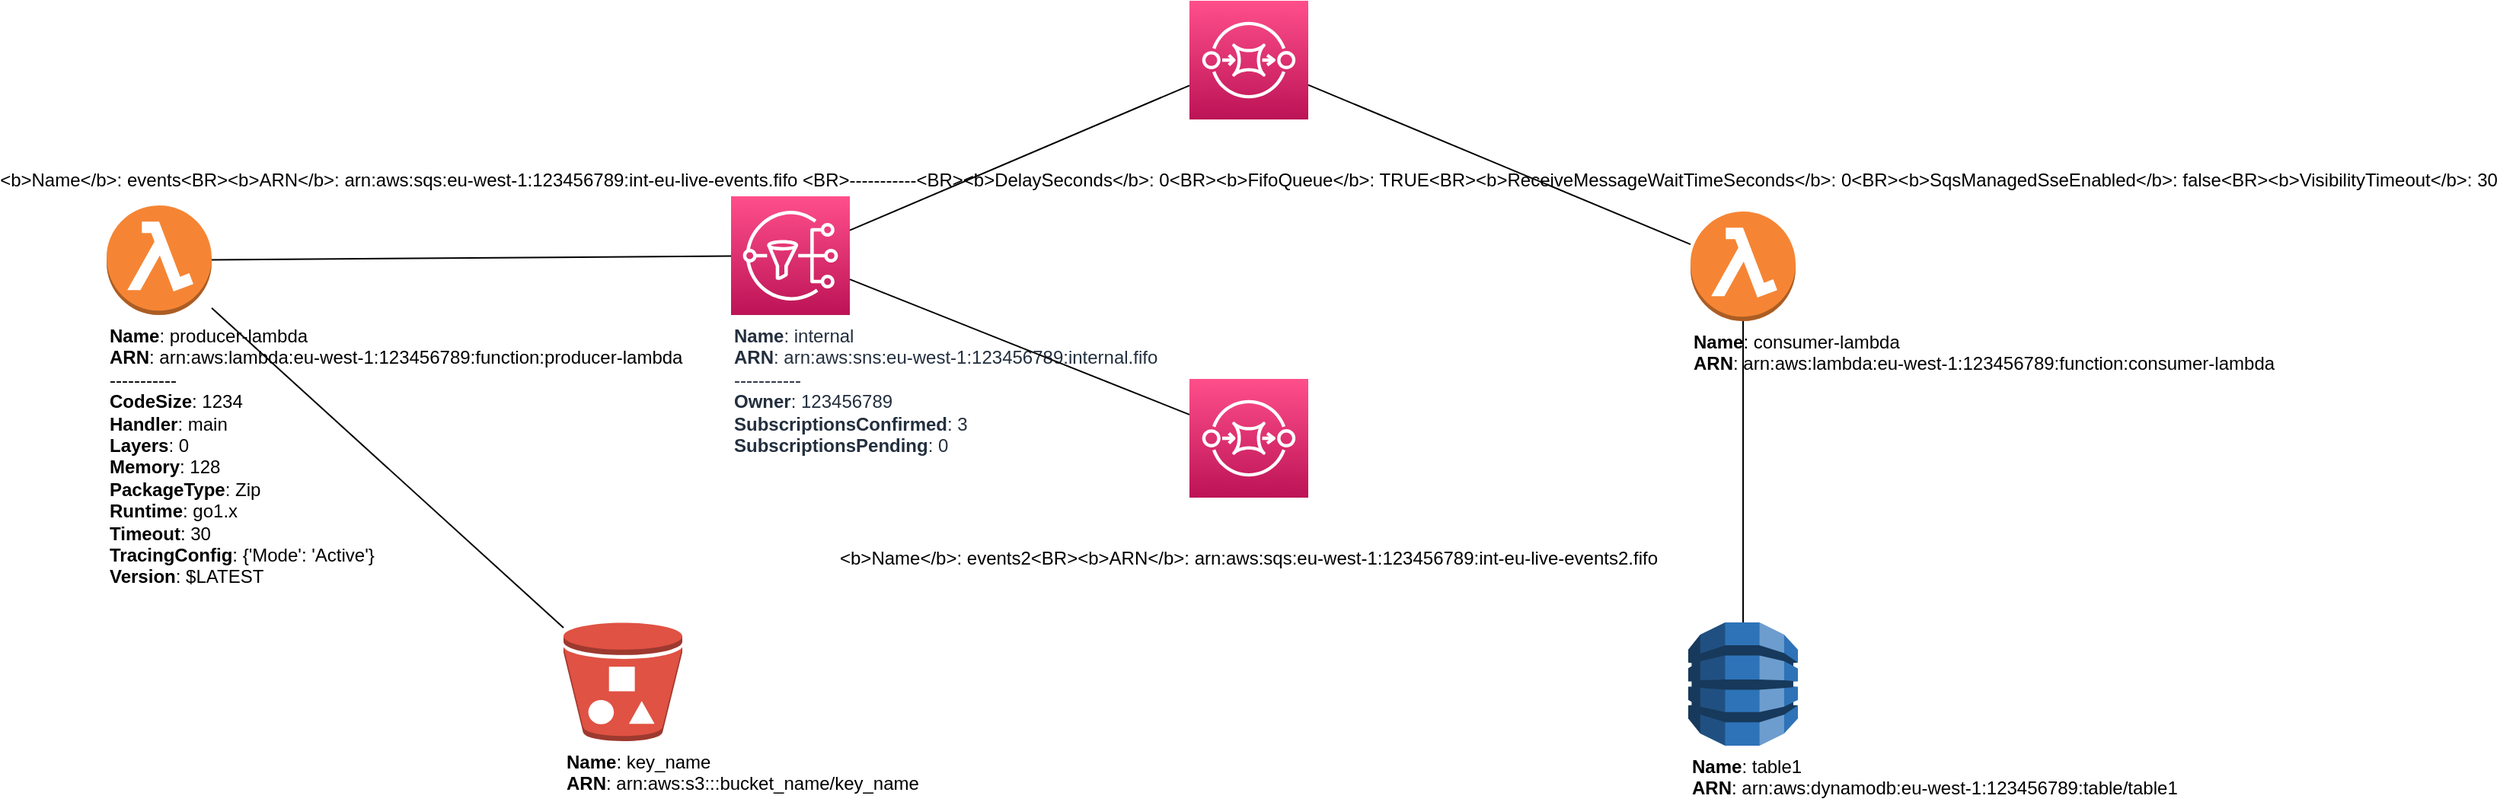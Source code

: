 <mxfile type="MultiCloud">
	<diagram id="diagram_1" name="AWS components">
		<mxGraphModel dx="1015" dy="661" grid="1" gridSize="10" guides="1" tooltips="1" connect="1" arrows="1" fold="1" page="1" pageScale="1" pageWidth="850" pageHeight="1100" math="0" shadow="0">
			<root>
				<mxCell id="0" />
				<mxCell id="1" parent="0" />
				<mxCell id="vertex:lambda_function:arn:aws:lambda:eu-west-1:123456789:function:producer-lambda" value="&lt;b&gt;Name&lt;/b&gt;: producer-lambda&lt;BR&gt;&lt;b&gt;ARN&lt;/b&gt;: arn:aws:lambda:eu-west-1:123456789:function:producer-lambda &lt;BR&gt;-----------&lt;BR&gt;&lt;b&gt;CodeSize&lt;/b&gt;: 1234&lt;BR&gt;&lt;b&gt;Handler&lt;/b&gt;: main&lt;BR&gt;&lt;b&gt;Layers&lt;/b&gt;: 0&lt;BR&gt;&lt;b&gt;Memory&lt;/b&gt;: 128&lt;BR&gt;&lt;b&gt;PackageType&lt;/b&gt;: Zip&lt;BR&gt;&lt;b&gt;Runtime&lt;/b&gt;: go1.x&lt;BR&gt;&lt;b&gt;Timeout&lt;/b&gt;: 30&lt;BR&gt;&lt;b&gt;TracingConfig&lt;/b&gt;: {'Mode': 'Active'}&lt;BR&gt;&lt;b&gt;Version&lt;/b&gt;: $LATEST" style="verticalLabelPosition=bottom;html=1;verticalAlign=top;aspect=fixed;align=left;pointerEvents=1;shape=mxgraph.aws3.lambda_function;prIcon=server;fillColor=#F58534;gradientColor=none;html=1;" parent="1" vertex="1">
					<!--vertex:producer-lambda-->
					<mxGeometry width="69" height="72" as="geometry" x="50" y="146" />
				</mxCell>
				<mxCell id="vertex:lambda_function:arn:aws:lambda:eu-west-1:123456789:function:consumer-lambda" value="&lt;b&gt;Name&lt;/b&gt;: consumer-lambda&lt;BR&gt;&lt;b&gt;ARN&lt;/b&gt;: arn:aws:lambda:eu-west-1:123456789:function:consumer-lambda " style="verticalLabelPosition=bottom;html=1;verticalAlign=top;aspect=fixed;align=left;pointerEvents=1;shape=mxgraph.aws3.lambda_function;prIcon=server;fillColor=#F58534;gradientColor=none;html=1;" parent="1" vertex="1">
					<!--vertex:consumer-lambda-->
					<mxGeometry width="69" height="72" as="geometry" x="1090" y="150" />
				</mxCell>
				<mxCell id="vertex:dynamo:arn:aws:dynamodb:eu-west-1:123456789:table/table1" value="&lt;b&gt;Name&lt;/b&gt;: table1&lt;BR&gt;&lt;b&gt;ARN&lt;/b&gt;: arn:aws:dynamodb:eu-west-1:123456789:table/table1 " style="outlineConnect=0;dashed=0;verticalLabelPosition=bottom;verticalAlign=top;align=left;html=1;shape=mxgraph.aws3.dynamo_db;fillColor=#2E73B8;gradientColor=none;" parent="1" vertex="1">
					<!--vertex:table1-->
					<mxGeometry width="72" height="81" as="geometry" x="1088.5" y="420" />
				</mxCell>
				<mxCell id="vertex:sns:arn:aws:sns:eu-west-1:123456789:internal.fifo" value="&lt;b&gt;Name&lt;/b&gt;: internal&lt;BR&gt;&lt;b&gt;ARN&lt;/b&gt;: arn:aws:sns:eu-west-1:123456789:internal.fifo &lt;BR&gt;-----------&lt;BR&gt;&lt;b&gt;Owner&lt;/b&gt;: 123456789&lt;BR&gt;&lt;b&gt;SubscriptionsConfirmed&lt;/b&gt;: 3&lt;BR&gt;&lt;b&gt;SubscriptionsPending&lt;/b&gt;: 0" style="sketch=0;outlineConnect=0;fontColor=#232F3E;gradientColor=#FF4F8B;gradientDirection=north;fillColor=#BC1356;strokeColor=#ffffff;dashed=0;verticalLabelPosition=bottom;verticalAlign=top;align=left;html=1;fontSize=12;fontStyle=0;aspect=fixed;shape=mxgraph.aws4.resourceIcon;resIcon=mxgraph.aws4.sns;" parent="1" vertex="1">
					<!--vertex:internal-->
					<mxGeometry width="78" height="78" as="geometry" x="460" y="140" />
				</mxCell>
				<mxCell id="vertex:sqs:arn:aws:sqs:eu-west-1:123456789:int-eu-live-events.fifo" value="&lt;b&gt;Name&lt;/b&gt;: events&lt;BR&gt;&lt;b&gt;ARN&lt;/b&gt;: arn:aws:sqs:eu-west-1:123456789:int-eu-live-events.fifo &lt;BR&gt;-----------&lt;BR&gt;&lt;b&gt;DelaySeconds&lt;/b&gt;: 0&lt;BR&gt;&lt;b&gt;FifoQueue&lt;/b&gt;: TRUE&lt;BR&gt;&lt;b&gt;ReceiveMessageWaitTimeSeconds&lt;/b&gt;: 0&lt;BR&gt;&lt;b&gt;SqsManagedSseEnabled&lt;/b&gt;: false&lt;BR&gt;&lt;b&gt;VisibilityTimeout&lt;/b&gt;: 30" style="shape=mxgraph.aws4.resourceIcon;resIcon=mxgraph.aws4.sqs;fillColor=#F58534;gradientColor=#FF4F8B;gradientDirection=north;fillColor=#BC1356;strokeColor=#ffffff;dashed=0;verticalLabelPosition=bottom" parent="1" vertex="1">
					<!--vertex:events-->
					<mxGeometry width="78" height="78" as="geometry" x="761" y="11.5" />
				</mxCell>
				<mxCell id="vertex:sqs:arn:aws:sqs:eu-west-1:123456789:int-eu-live-events2.fifo" value="&lt;b&gt;Name&lt;/b&gt;: events2&lt;BR&gt;&lt;b&gt;ARN&lt;/b&gt;: arn:aws:sqs:eu-west-1:123456789:int-eu-live-events2.fifo " style="shape=mxgraph.aws4.resourceIcon;resIcon=mxgraph.aws4.sqs;fillColor=#F58534;gradientColor=#FF4F8B;gradientDirection=north;fillColor=#BC1356;strokeColor=#ffffff;dashed=0;verticalLabelPosition=bottom" parent="1" vertex="1">
					<!--vertex:events2-->
					<mxGeometry width="78" height="78" as="geometry" x="761" y="260" />
				</mxCell>
				<mxCell id="vertex:s3:arn:aws:s3:::bucket_name/key_name" value="&lt;b&gt;Name&lt;/b&gt;: key_name&lt;BR&gt;&lt;b&gt;ARN&lt;/b&gt;: arn:aws:s3:::bucket_name/key_name " style="outlineConnect=0;dashed=0;verticalLabelPosition=bottom;verticalAlign=top;align=left;html=1;shape=mxgraph.aws3.bucket_with_objects;fillColor=#E05243;gradientColor=none;" parent="1" vertex="1">
					<!--vertex:key_name-->
					<mxGeometry width="78" height="78" as="geometry" x="350" y="420" />
				</mxCell>
				<mxCell id="edge:lambda_function:arn:aws:lambda:eu-west-1:123456789:function:producer-lambda:to:sns:arn:aws:sns:eu-west-1:123456789:internal.fifo" style="endFill=0;endArrow=none;endArrow=none;" parent="1" source="vertex:lambda_function:arn:aws:lambda:eu-west-1:123456789:function:producer-lambda" target="vertex:sns:arn:aws:sns:eu-west-1:123456789:internal.fifo" edge="2">
					<!--edge:lambda_function:arn:aws:lambda:eu-west-1:123456789:function:producer-lambda:to:sns:arn:aws:sns:eu-west-1:123456789:internal.fifo-->
					<mxGeometry as="geometry" />
				</mxCell>
				<mxCell id="edge:lambda_function:arn:aws:lambda:eu-west-1:123456789:function:producer-lambda:to:s3:arn:aws:s3:::bucket_name/key_name" style="endFill=0;endArrow=none;endArrow=none;" parent="1" source="vertex:lambda_function:arn:aws:lambda:eu-west-1:123456789:function:producer-lambda" target="vertex:s3:arn:aws:s3:::bucket_name/key_name" edge="2">
					<!--edge:lambda_function:arn:aws:lambda:eu-west-1:123456789:function:producer-lambda:to:s3:arn:aws:s3:::bucket_name/key_name-->
					<mxGeometry as="geometry" />
				</mxCell>
				<mxCell id="edge:sns:arn:aws:sns:eu-west-1:123456789:internal.fifo:to:sqs:arn:aws:sqs:eu-west-1:123456789:int-eu-live-events.fifo" style="endFill=0;endArrow=none;endArrow=none;" parent="1" source="vertex:sns:arn:aws:sns:eu-west-1:123456789:internal.fifo" target="vertex:sqs:arn:aws:sqs:eu-west-1:123456789:int-eu-live-events.fifo" edge="2">
					<!--edge:sns:arn:aws:sns:eu-west-1:123456789:internal.fifo:to:sqs:arn:aws:sqs:eu-west-1:123456789:int-eu-live-events.fifo-->
					<mxGeometry as="geometry" />
				</mxCell>
				<mxCell id="edge:sns:arn:aws:sns:eu-west-1:123456789:internal.fifo:to:sqs:arn:aws:sqs:eu-west-1:123456789:int-eu-live-events2.fifo" style="endFill=0;endArrow=none;endArrow=none;" parent="1" source="vertex:sns:arn:aws:sns:eu-west-1:123456789:internal.fifo" target="vertex:sqs:arn:aws:sqs:eu-west-1:123456789:int-eu-live-events2.fifo" edge="2">
					<!--edge:sns:arn:aws:sns:eu-west-1:123456789:internal.fifo:to:sqs:arn:aws:sqs:eu-west-1:123456789:int-eu-live-events2.fifo-->
					<mxGeometry as="geometry" />
				</mxCell>
				<mxCell id="edge:sqs:arn:aws:sqs:eu-west-1:123456789:int-eu-live-events.fifo:to:lambda_function:arn:aws:lambda:eu-west-1:123456789:function:consumer-lambda" style="endFill=0;endArrow=none;endArrow=none;" parent="1" source="vertex:sqs:arn:aws:sqs:eu-west-1:123456789:int-eu-live-events.fifo" target="vertex:lambda_function:arn:aws:lambda:eu-west-1:123456789:function:consumer-lambda" edge="2">
					<!--edge:sqs:arn:aws:sqs:eu-west-1:123456789:int-eu-live-events.fifo:to:lambda_function:arn:aws:lambda:eu-west-1:123456789:function:consumer-lambda-->
					<mxGeometry as="geometry" />
				</mxCell>
				<mxCell id="edge:lambda_function:arn:aws:lambda:eu-west-1:123456789:function:consumer-lambda:to:dynamo:arn:aws:dynamodb:eu-west-1:123456789:table/table1" style="endFill=0;endArrow=none;endArrow=none;" parent="1" source="vertex:lambda_function:arn:aws:lambda:eu-west-1:123456789:function:consumer-lambda" target="vertex:dynamo:arn:aws:dynamodb:eu-west-1:123456789:table/table1" edge="2">
					<!--edge:lambda_function:arn:aws:lambda:eu-west-1:123456789:function:consumer-lambda:to:dynamo:arn:aws:dynamodb:eu-west-1:123456789:table/table1-->
					<mxGeometry as="geometry" />
				</mxCell>
			</root>
		</mxGraphModel>
	</diagram>
</mxfile>